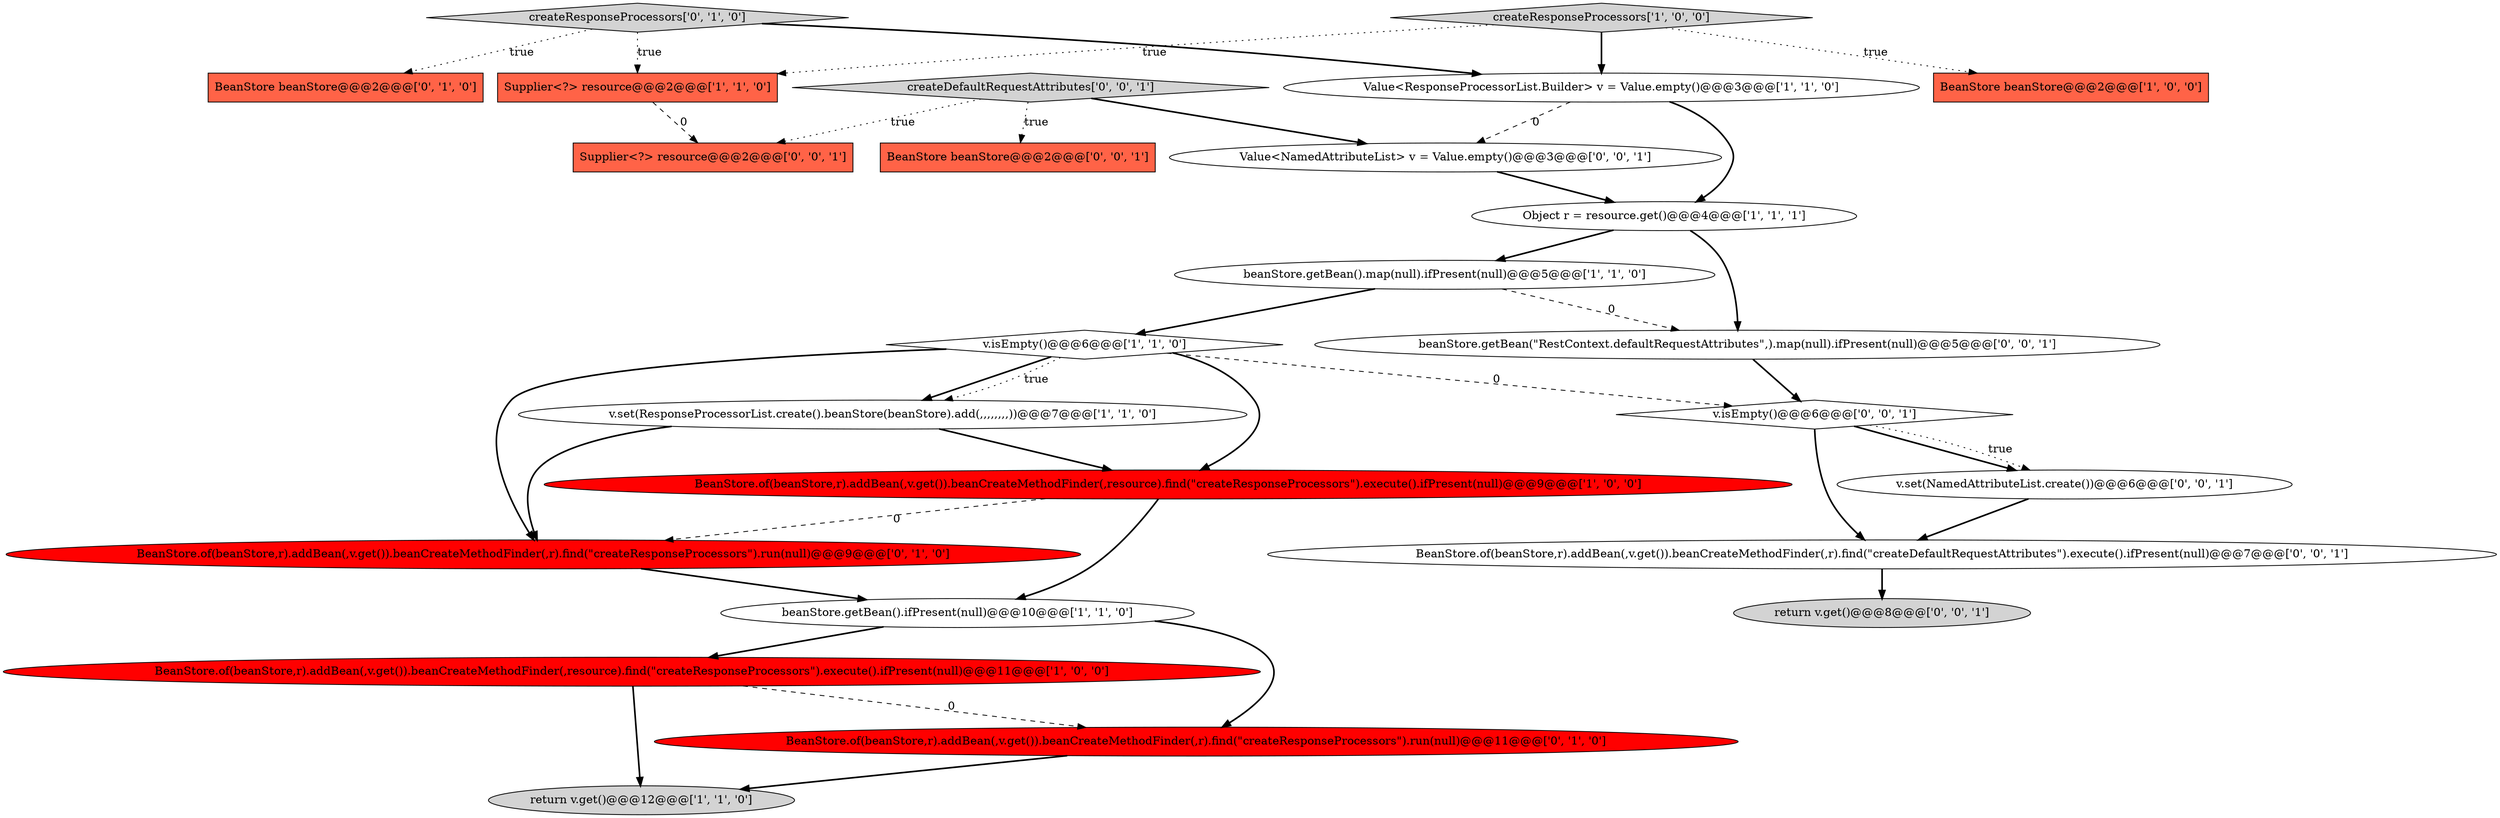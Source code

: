 digraph {
6 [style = filled, label = "beanStore.getBean().ifPresent(null)@@@10@@@['1', '1', '0']", fillcolor = white, shape = ellipse image = "AAA0AAABBB1BBB"];
5 [style = filled, label = "BeanStore.of(beanStore,r).addBean(,v.get()).beanCreateMethodFinder(,resource).find(\"createResponseProcessors\").execute().ifPresent(null)@@@11@@@['1', '0', '0']", fillcolor = red, shape = ellipse image = "AAA1AAABBB1BBB"];
19 [style = filled, label = "BeanStore.of(beanStore,r).addBean(,v.get()).beanCreateMethodFinder(,r).find(\"createDefaultRequestAttributes\").execute().ifPresent(null)@@@7@@@['0', '0', '1']", fillcolor = white, shape = ellipse image = "AAA0AAABBB3BBB"];
15 [style = filled, label = "createResponseProcessors['0', '1', '0']", fillcolor = lightgray, shape = diamond image = "AAA0AAABBB2BBB"];
9 [style = filled, label = "Value<ResponseProcessorList.Builder> v = Value.empty()@@@3@@@['1', '1', '0']", fillcolor = white, shape = ellipse image = "AAA0AAABBB1BBB"];
23 [style = filled, label = "Supplier<?> resource@@@2@@@['0', '0', '1']", fillcolor = tomato, shape = box image = "AAA0AAABBB3BBB"];
14 [style = filled, label = "BeanStore.of(beanStore,r).addBean(,v.get()).beanCreateMethodFinder(,r).find(\"createResponseProcessors\").run(null)@@@9@@@['0', '1', '0']", fillcolor = red, shape = ellipse image = "AAA1AAABBB2BBB"];
10 [style = filled, label = "createResponseProcessors['1', '0', '0']", fillcolor = lightgray, shape = diamond image = "AAA0AAABBB1BBB"];
3 [style = filled, label = "Object r = resource.get()@@@4@@@['1', '1', '1']", fillcolor = white, shape = ellipse image = "AAA0AAABBB1BBB"];
18 [style = filled, label = "v.isEmpty()@@@6@@@['0', '0', '1']", fillcolor = white, shape = diamond image = "AAA0AAABBB3BBB"];
13 [style = filled, label = "BeanStore beanStore@@@2@@@['0', '1', '0']", fillcolor = tomato, shape = box image = "AAA0AAABBB2BBB"];
7 [style = filled, label = "v.set(ResponseProcessorList.create().beanStore(beanStore).add(,,,,,,,,))@@@7@@@['1', '1', '0']", fillcolor = white, shape = ellipse image = "AAA0AAABBB1BBB"];
16 [style = filled, label = "createDefaultRequestAttributes['0', '0', '1']", fillcolor = lightgray, shape = diamond image = "AAA0AAABBB3BBB"];
1 [style = filled, label = "BeanStore.of(beanStore,r).addBean(,v.get()).beanCreateMethodFinder(,resource).find(\"createResponseProcessors\").execute().ifPresent(null)@@@9@@@['1', '0', '0']", fillcolor = red, shape = ellipse image = "AAA1AAABBB1BBB"];
21 [style = filled, label = "beanStore.getBean(\"RestContext.defaultRequestAttributes\",).map(null).ifPresent(null)@@@5@@@['0', '0', '1']", fillcolor = white, shape = ellipse image = "AAA0AAABBB3BBB"];
12 [style = filled, label = "BeanStore.of(beanStore,r).addBean(,v.get()).beanCreateMethodFinder(,r).find(\"createResponseProcessors\").run(null)@@@11@@@['0', '1', '0']", fillcolor = red, shape = ellipse image = "AAA1AAABBB2BBB"];
20 [style = filled, label = "return v.get()@@@8@@@['0', '0', '1']", fillcolor = lightgray, shape = ellipse image = "AAA0AAABBB3BBB"];
24 [style = filled, label = "Value<NamedAttributeList> v = Value.empty()@@@3@@@['0', '0', '1']", fillcolor = white, shape = ellipse image = "AAA0AAABBB3BBB"];
11 [style = filled, label = "Supplier<?> resource@@@2@@@['1', '1', '0']", fillcolor = tomato, shape = box image = "AAA0AAABBB1BBB"];
0 [style = filled, label = "v.isEmpty()@@@6@@@['1', '1', '0']", fillcolor = white, shape = diamond image = "AAA0AAABBB1BBB"];
8 [style = filled, label = "return v.get()@@@12@@@['1', '1', '0']", fillcolor = lightgray, shape = ellipse image = "AAA0AAABBB1BBB"];
4 [style = filled, label = "beanStore.getBean().map(null).ifPresent(null)@@@5@@@['1', '1', '0']", fillcolor = white, shape = ellipse image = "AAA0AAABBB1BBB"];
17 [style = filled, label = "v.set(NamedAttributeList.create())@@@6@@@['0', '0', '1']", fillcolor = white, shape = ellipse image = "AAA0AAABBB3BBB"];
22 [style = filled, label = "BeanStore beanStore@@@2@@@['0', '0', '1']", fillcolor = tomato, shape = box image = "AAA0AAABBB3BBB"];
2 [style = filled, label = "BeanStore beanStore@@@2@@@['1', '0', '0']", fillcolor = tomato, shape = box image = "AAA0AAABBB1BBB"];
5->8 [style = bold, label=""];
5->12 [style = dashed, label="0"];
7->1 [style = bold, label=""];
1->14 [style = dashed, label="0"];
9->24 [style = dashed, label="0"];
19->20 [style = bold, label=""];
16->24 [style = bold, label=""];
18->19 [style = bold, label=""];
18->17 [style = bold, label=""];
11->23 [style = dashed, label="0"];
16->22 [style = dotted, label="true"];
4->21 [style = dashed, label="0"];
3->4 [style = bold, label=""];
16->23 [style = dotted, label="true"];
17->19 [style = bold, label=""];
21->18 [style = bold, label=""];
4->0 [style = bold, label=""];
15->13 [style = dotted, label="true"];
0->7 [style = bold, label=""];
7->14 [style = bold, label=""];
6->5 [style = bold, label=""];
0->14 [style = bold, label=""];
1->6 [style = bold, label=""];
10->2 [style = dotted, label="true"];
10->11 [style = dotted, label="true"];
15->9 [style = bold, label=""];
12->8 [style = bold, label=""];
0->1 [style = bold, label=""];
15->11 [style = dotted, label="true"];
9->3 [style = bold, label=""];
0->18 [style = dashed, label="0"];
3->21 [style = bold, label=""];
10->9 [style = bold, label=""];
18->17 [style = dotted, label="true"];
24->3 [style = bold, label=""];
14->6 [style = bold, label=""];
0->7 [style = dotted, label="true"];
6->12 [style = bold, label=""];
}
